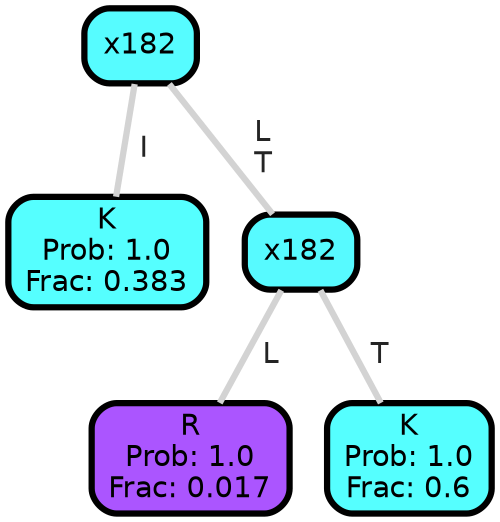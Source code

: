 graph Tree {
node [shape=box, style="filled, rounded",color="black",penwidth="3",fontcolor="black",                 fontname=helvetica] ;
graph [ranksep="0 equally", splines=straight,                 bgcolor=transparent, dpi=200] ;
edge [fontname=helvetica, fontweight=bold,fontcolor=grey14,color=lightgray] ;
0 [label="K
Prob: 1.0
Frac: 0.383", fillcolor="#55ffff"] ;
1 [label="x182", fillcolor="#56fcff"] ;
2 [label="R
Prob: 1.0
Frac: 0.017", fillcolor="#ab55ff"] ;
3 [label="x182", fillcolor="#57faff"] ;
4 [label="K
Prob: 1.0
Frac: 0.6", fillcolor="#55ffff"] ;
1 -- 0 [label=" I",penwidth=3] ;
1 -- 3 [label=" L\n T",penwidth=3] ;
3 -- 2 [label=" L",penwidth=3] ;
3 -- 4 [label=" T",penwidth=3] ;
{rank = same;}}